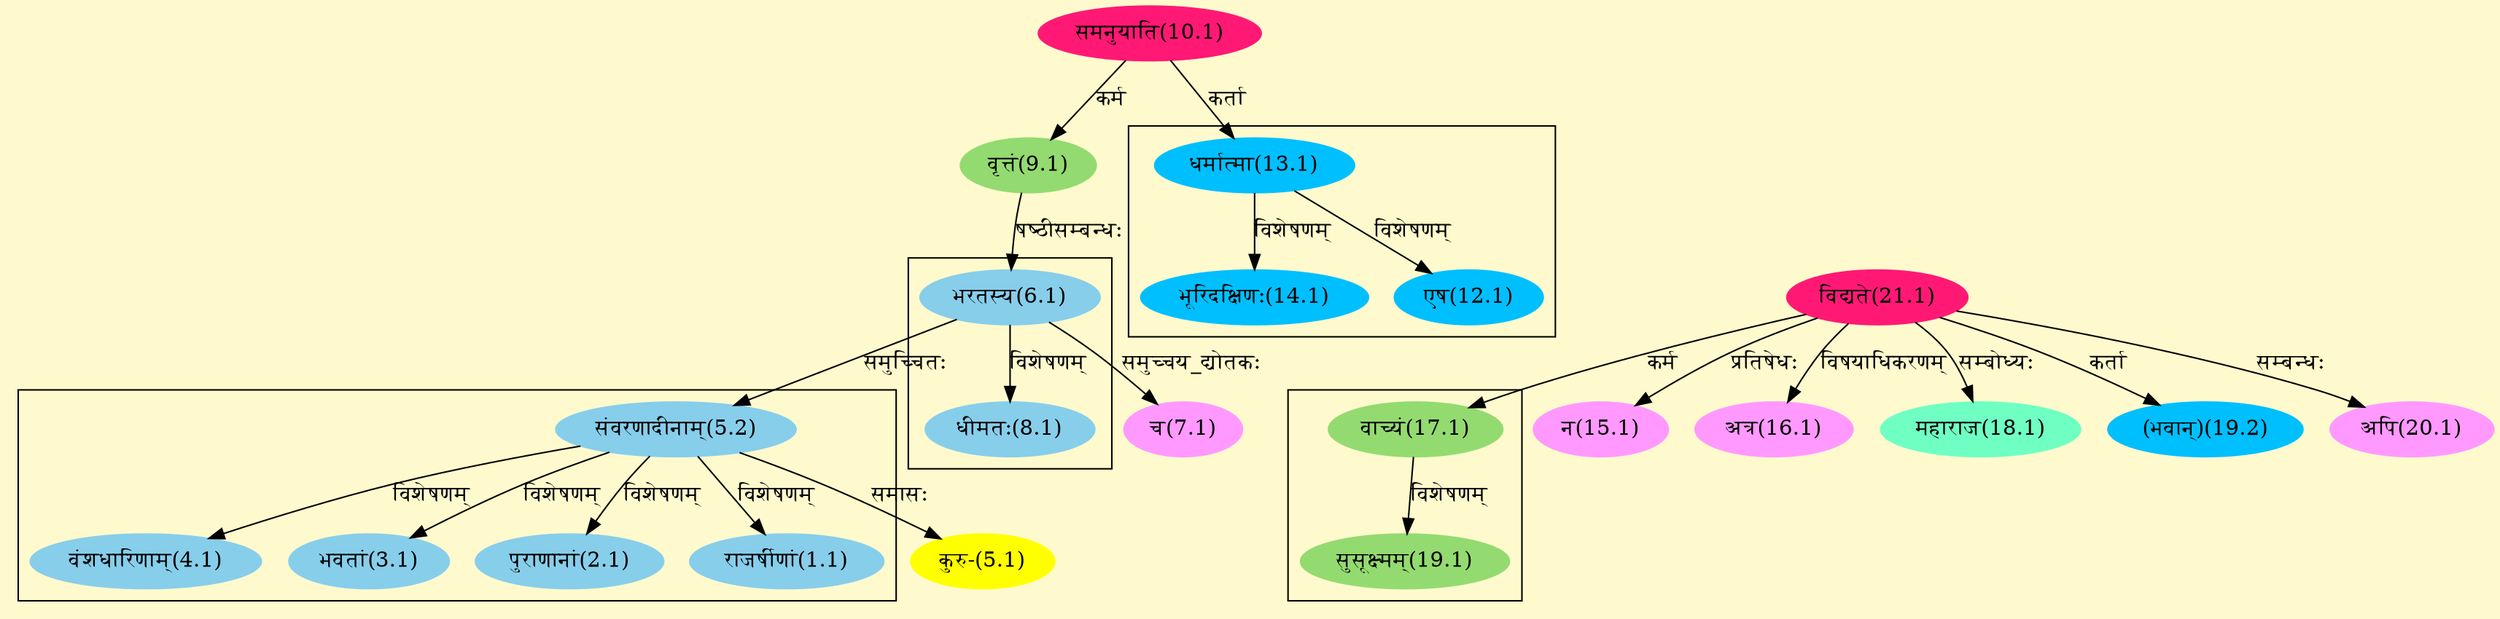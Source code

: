 digraph G{
rankdir=BT;
 compound=true;
 bgcolor="lemonchiffon1";

subgraph cluster_1{
Node1_1 [style=filled, color="#87CEEB" label = "राजर्षीणां(1.1)"]
Node5_2 [style=filled, color="#87CEEB" label = "संवरणादीनाम्(5.2)"]
Node2_1 [style=filled, color="#87CEEB" label = "पुराणानां(2.1)"]
Node3_1 [style=filled, color="#87CEEB" label = "भवतां(3.1)"]
Node4_1 [style=filled, color="#87CEEB" label = "वंशधारिणाम्(4.1)"]

}

subgraph cluster_2{
Node5_2 [style=filled, color="#87CEEB" label = "संवरणादीनाम्(5.2)"]
Node6_1 [style=filled, color="#87CEEB" label = "भरतस्य(6.1)"]
Node8_1 [style=filled, color="#87CEEB" label = "धीमतः(8.1)"]

}

subgraph cluster_3{
Node12_1 [style=filled, color="#00BFFF" label = "एष(12.1)"]
Node13_1 [style=filled, color="#00BFFF" label = "धर्मात्मा(13.1)"]
Node14_1 [style=filled, color="#00BFFF" label = "भूरिदक्षिणः(14.1)"]

}

subgraph cluster_4{
Node19_1 [style=filled, color="#93DB70" label = "सुसूक्ष्मम्(19.1)"]
Node17_1 [style=filled, color="#93DB70" label = "वाच्यं(17.1)"]

}
Node5_1 [style=filled, color="#FFFF00" label = "कुरु-(5.1)"]
Node5_2 [style=filled, color="#87CEEB" label = "संवरणादीनाम्(5.2)"]
Node6_1 [style=filled, color="#87CEEB" label = "भरतस्य(6.1)"]
Node9_1 [style=filled, color="#93DB70" label = "वृत्तं(9.1)"]
Node7_1 [style=filled, color="#FF99FF" label = "च(7.1)"]
Node10_1 [style=filled, color="#FF1975" label = "समनुयाति(10.1)"]
Node13_1 [style=filled, color="#00BFFF" label = "धर्मात्मा(13.1)"]
Node15_1 [style=filled, color="#FF99FF" label = "न(15.1)"]
Node21_1 [style=filled, color="#FF1975" label = "विद्यते(21.1)"]
Node16_1 [style=filled, color="#FF99FF" label = "अत्र(16.1)"]
Node17_1 [style=filled, color="#93DB70" label = "वाच्यं(17.1)"]
Node18_1 [style=filled, color="#6FFFC3" label = "महाराज(18.1)"]
Node19_2 [style=filled, color="#00BFFF" label = "(भवान्)(19.2)"]
Node20_1 [style=filled, color="#FF99FF" label = "अपि(20.1)"]
/* Start of Relations section */

Node1_1 -> Node5_2 [  label="विशेषणम्"  dir="back" ]
Node2_1 -> Node5_2 [  label="विशेषणम्"  dir="back" ]
Node3_1 -> Node5_2 [  label="विशेषणम्"  dir="back" ]
Node4_1 -> Node5_2 [  label="विशेषणम्"  dir="back" ]
Node5_1 -> Node5_2 [  label="समासः"  dir="back" ]
Node5_2 -> Node6_1 [  label="समुच्चितः"  dir="back" ]
Node6_1 -> Node9_1 [  label="षष्ठीसम्बन्धः"  dir="back" ]
Node7_1 -> Node6_1 [  label="समुच्चय_द्योतकः"  dir="back" ]
Node8_1 -> Node6_1 [  label="विशेषणम्"  dir="back" ]
Node9_1 -> Node10_1 [  label="कर्म"  dir="back" ]
Node12_1 -> Node13_1 [  label="विशेषणम्"  dir="back" ]
Node13_1 -> Node10_1 [  label="कर्ता"  dir="back" ]
Node14_1 -> Node13_1 [  label="विशेषणम्"  dir="back" ]
Node15_1 -> Node21_1 [  label="प्रतिषेधः"  dir="back" ]
Node16_1 -> Node21_1 [  label="विषयाधिकरणम्"  dir="back" ]
Node17_1 -> Node21_1 [  label="कर्म"  dir="back" ]
Node18_1 -> Node21_1 [  label="सम्बोध्यः"  dir="back" ]
Node19_1 -> Node17_1 [  label="विशेषणम्"  dir="back" ]
Node19_2 -> Node21_1 [  label="कर्ता"  dir="back" ]
Node20_1 -> Node21_1 [  label="सम्बन्धः"  dir="back" ]
}

